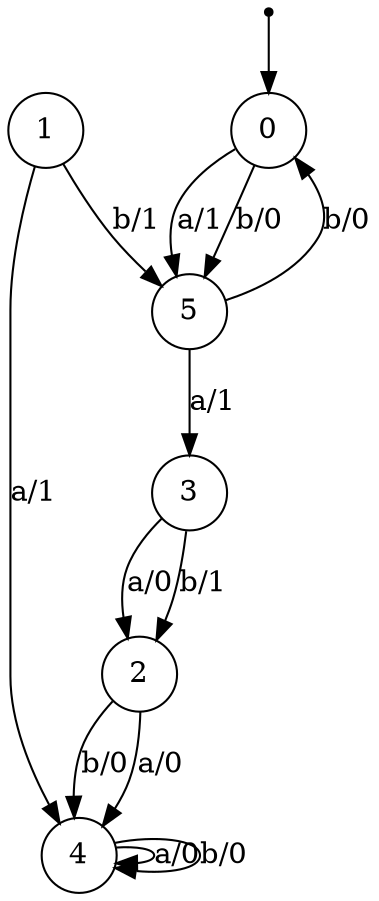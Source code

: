 digraph fsm{
	s_0 [label="0" shape="circle"]
	s_1 [label="1" shape="circle"]
	s_2 [label="2" shape="circle"]
	s_3 [label="3" shape="circle"]
	s_4 [label="4" shape="circle"]
	s_5 [label="5" shape="circle"]
	qi [shape = point]
	qi -> s_0
	
	s_0 -> s_5 [label="a/1"]
	
	s_5 -> s_3 [label="a/1"]
	
	s_3 -> s_2 [label="a/0"]
	
	s_2 -> s_4 [label="b/0"]
	
	s_5 -> s_0 [label="b/0"]
	
	s_4 -> s_4 [label="a/0"]
	
	s_1 -> s_5 [label="b/1"]
	
	s_2 -> s_4 [label="a/0"]
	
	s_3 -> s_2 [label="b/1"]
	
	s_4 -> s_4 [label="b/0"]
	
	s_0 -> s_5 [label="b/0"]
	
	s_1 -> s_4 [label="a/1"]
}